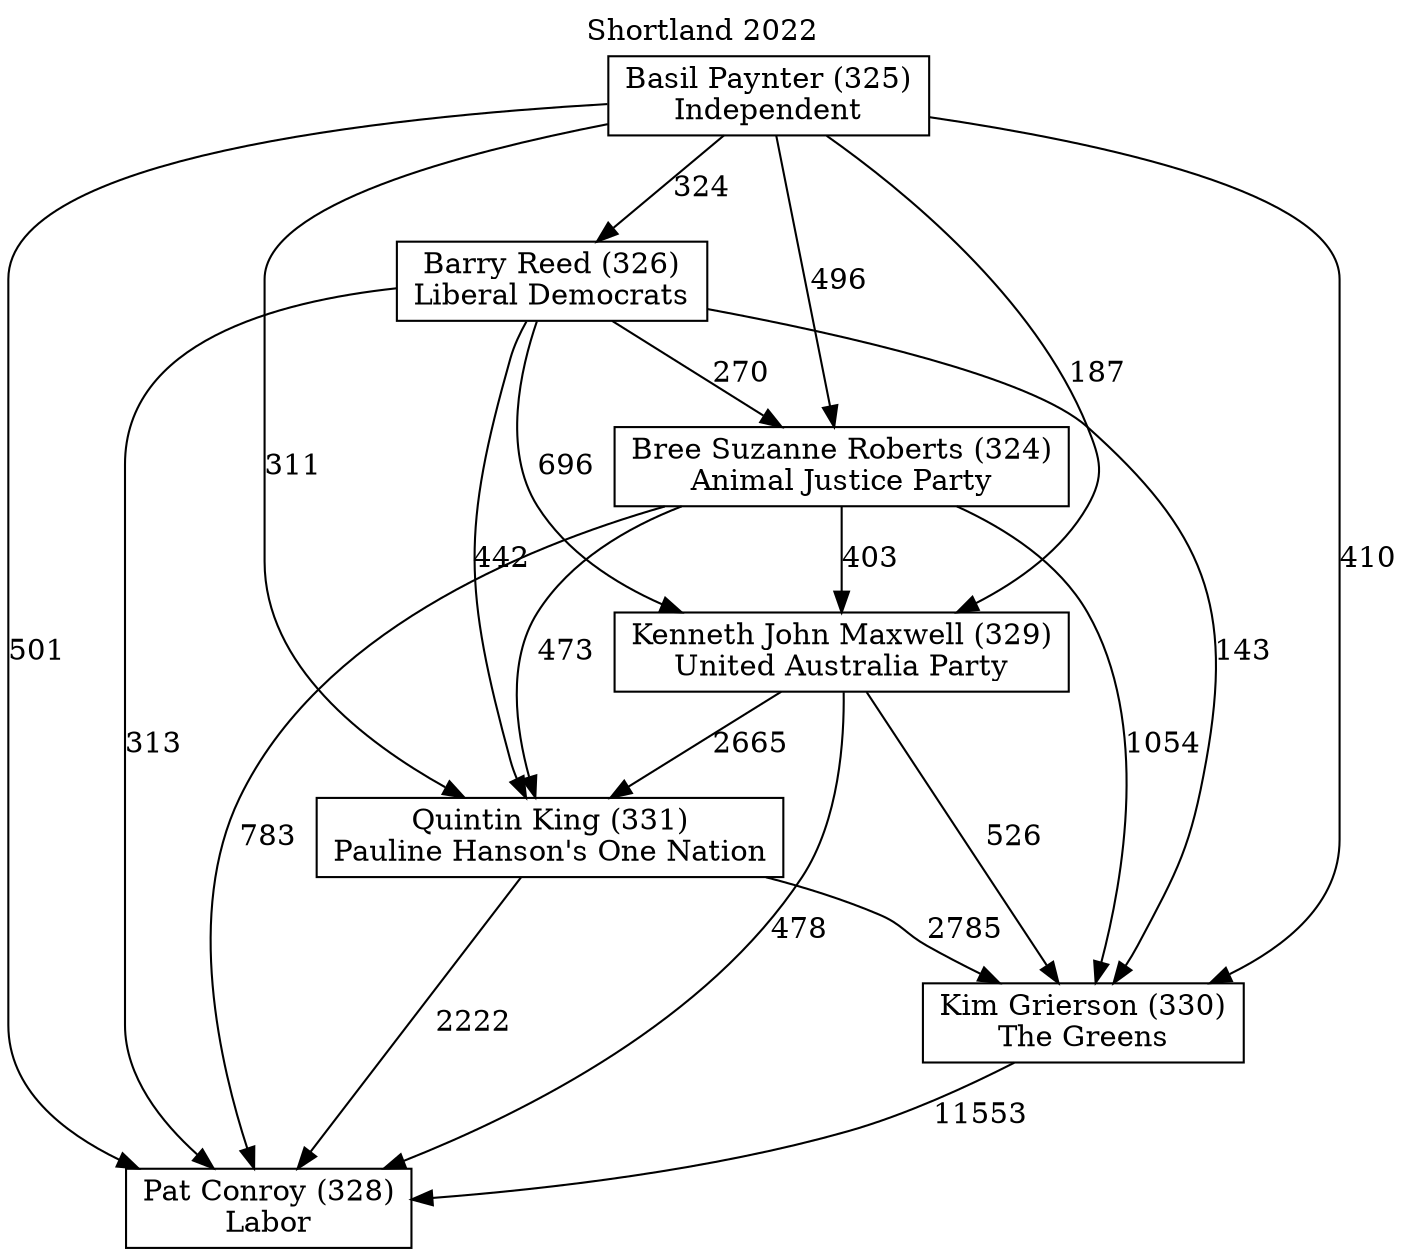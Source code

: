// House preference flow
digraph "Pat Conroy (328)_Shortland_2022" {
	graph [label="Shortland 2022" labelloc=t mclimit=10]
	node [shape=box]
	"Pat Conroy (328)" [label="Pat Conroy (328)
Labor"]
	"Barry Reed (326)" [label="Barry Reed (326)
Liberal Democrats"]
	"Bree Suzanne Roberts (324)" [label="Bree Suzanne Roberts (324)
Animal Justice Party"]
	"Quintin King (331)" [label="Quintin King (331)
Pauline Hanson's One Nation"]
	"Basil Paynter (325)" [label="Basil Paynter (325)
Independent"]
	"Kenneth John Maxwell (329)" [label="Kenneth John Maxwell (329)
United Australia Party"]
	"Kim Grierson (330)" [label="Kim Grierson (330)
The Greens"]
	"Quintin King (331)" -> "Kim Grierson (330)" [label=2785]
	"Quintin King (331)" -> "Pat Conroy (328)" [label=2222]
	"Basil Paynter (325)" -> "Barry Reed (326)" [label=324]
	"Barry Reed (326)" -> "Pat Conroy (328)" [label=313]
	"Barry Reed (326)" -> "Kim Grierson (330)" [label=143]
	"Basil Paynter (325)" -> "Kim Grierson (330)" [label=410]
	"Bree Suzanne Roberts (324)" -> "Kenneth John Maxwell (329)" [label=403]
	"Basil Paynter (325)" -> "Kenneth John Maxwell (329)" [label=187]
	"Barry Reed (326)" -> "Bree Suzanne Roberts (324)" [label=270]
	"Barry Reed (326)" -> "Kenneth John Maxwell (329)" [label=696]
	"Kenneth John Maxwell (329)" -> "Quintin King (331)" [label=2665]
	"Barry Reed (326)" -> "Quintin King (331)" [label=442]
	"Kenneth John Maxwell (329)" -> "Kim Grierson (330)" [label=526]
	"Kim Grierson (330)" -> "Pat Conroy (328)" [label=11553]
	"Bree Suzanne Roberts (324)" -> "Kim Grierson (330)" [label=1054]
	"Kenneth John Maxwell (329)" -> "Pat Conroy (328)" [label=478]
	"Bree Suzanne Roberts (324)" -> "Pat Conroy (328)" [label=783]
	"Basil Paynter (325)" -> "Bree Suzanne Roberts (324)" [label=496]
	"Bree Suzanne Roberts (324)" -> "Quintin King (331)" [label=473]
	"Basil Paynter (325)" -> "Pat Conroy (328)" [label=501]
	"Basil Paynter (325)" -> "Quintin King (331)" [label=311]
}

